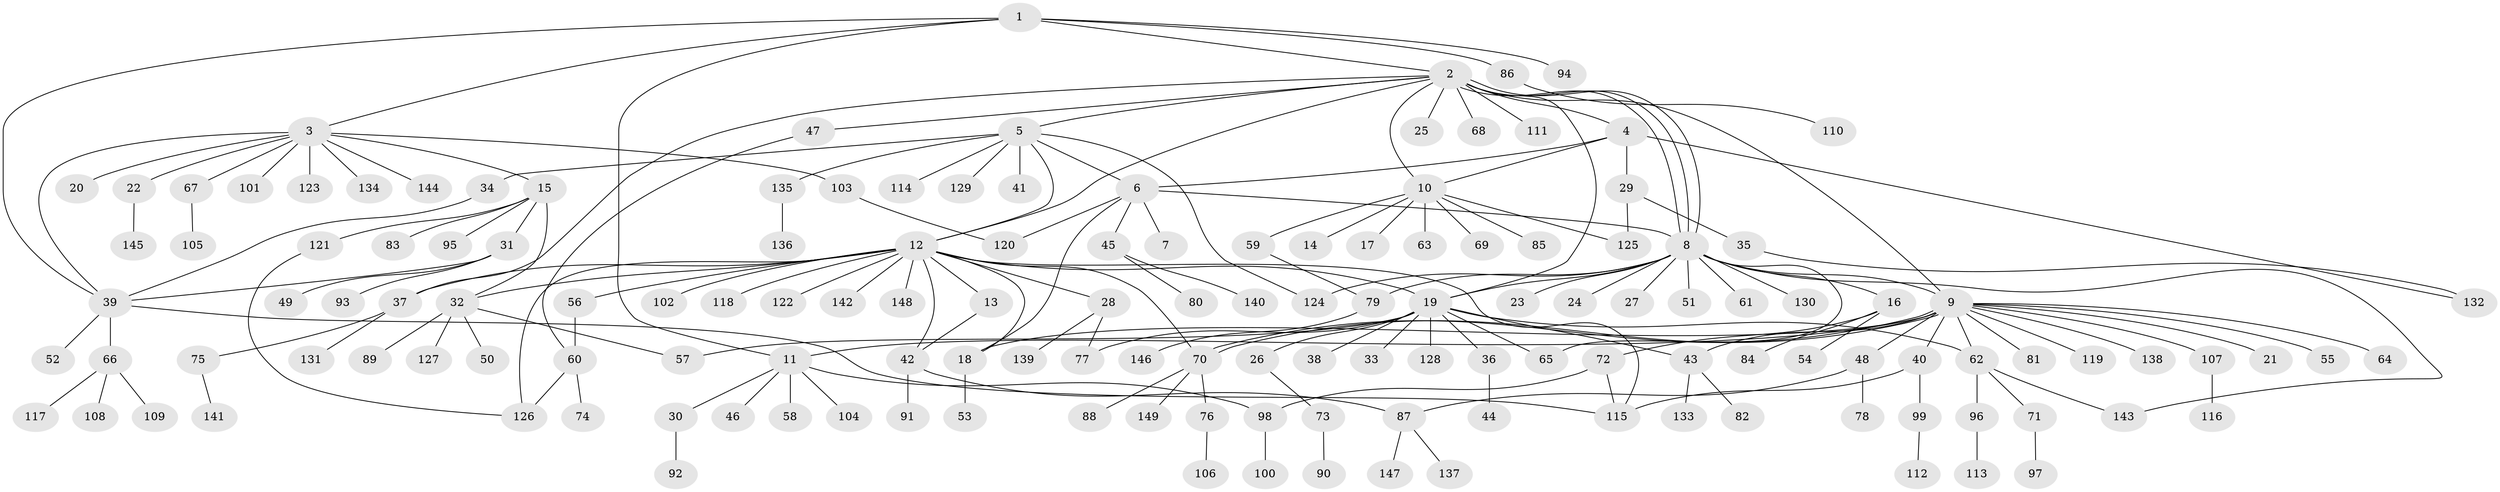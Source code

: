 // coarse degree distribution, {12: 0.01904761904761905, 2: 0.1523809523809524, 1: 0.5619047619047619, 6: 0.01904761904761905, 8: 0.01904761904761905, 3: 0.10476190476190476, 15: 0.009523809523809525, 4: 0.02857142857142857, 14: 0.009523809523809525, 5: 0.047619047619047616, 17: 0.009523809523809525, 10: 0.009523809523809525, 9: 0.009523809523809525}
// Generated by graph-tools (version 1.1) at 2025/36/03/04/25 23:36:48]
// undirected, 149 vertices, 187 edges
graph export_dot {
  node [color=gray90,style=filled];
  1;
  2;
  3;
  4;
  5;
  6;
  7;
  8;
  9;
  10;
  11;
  12;
  13;
  14;
  15;
  16;
  17;
  18;
  19;
  20;
  21;
  22;
  23;
  24;
  25;
  26;
  27;
  28;
  29;
  30;
  31;
  32;
  33;
  34;
  35;
  36;
  37;
  38;
  39;
  40;
  41;
  42;
  43;
  44;
  45;
  46;
  47;
  48;
  49;
  50;
  51;
  52;
  53;
  54;
  55;
  56;
  57;
  58;
  59;
  60;
  61;
  62;
  63;
  64;
  65;
  66;
  67;
  68;
  69;
  70;
  71;
  72;
  73;
  74;
  75;
  76;
  77;
  78;
  79;
  80;
  81;
  82;
  83;
  84;
  85;
  86;
  87;
  88;
  89;
  90;
  91;
  92;
  93;
  94;
  95;
  96;
  97;
  98;
  99;
  100;
  101;
  102;
  103;
  104;
  105;
  106;
  107;
  108;
  109;
  110;
  111;
  112;
  113;
  114;
  115;
  116;
  117;
  118;
  119;
  120;
  121;
  122;
  123;
  124;
  125;
  126;
  127;
  128;
  129;
  130;
  131;
  132;
  133;
  134;
  135;
  136;
  137;
  138;
  139;
  140;
  141;
  142;
  143;
  144;
  145;
  146;
  147;
  148;
  149;
  1 -- 2;
  1 -- 3;
  1 -- 11;
  1 -- 39;
  1 -- 86;
  1 -- 94;
  2 -- 4;
  2 -- 5;
  2 -- 8;
  2 -- 8;
  2 -- 8;
  2 -- 9;
  2 -- 10;
  2 -- 12;
  2 -- 19;
  2 -- 25;
  2 -- 37;
  2 -- 47;
  2 -- 68;
  2 -- 111;
  3 -- 15;
  3 -- 20;
  3 -- 22;
  3 -- 39;
  3 -- 67;
  3 -- 101;
  3 -- 103;
  3 -- 123;
  3 -- 134;
  3 -- 144;
  4 -- 6;
  4 -- 10;
  4 -- 29;
  4 -- 132;
  5 -- 6;
  5 -- 12;
  5 -- 34;
  5 -- 41;
  5 -- 114;
  5 -- 124;
  5 -- 129;
  5 -- 135;
  6 -- 7;
  6 -- 8;
  6 -- 18;
  6 -- 45;
  6 -- 120;
  8 -- 9;
  8 -- 16;
  8 -- 19;
  8 -- 23;
  8 -- 24;
  8 -- 27;
  8 -- 51;
  8 -- 61;
  8 -- 65;
  8 -- 79;
  8 -- 124;
  8 -- 130;
  8 -- 143;
  9 -- 11;
  9 -- 18;
  9 -- 21;
  9 -- 40;
  9 -- 43;
  9 -- 48;
  9 -- 55;
  9 -- 62;
  9 -- 64;
  9 -- 70;
  9 -- 70;
  9 -- 81;
  9 -- 107;
  9 -- 119;
  9 -- 138;
  10 -- 14;
  10 -- 17;
  10 -- 59;
  10 -- 63;
  10 -- 69;
  10 -- 85;
  10 -- 125;
  11 -- 30;
  11 -- 46;
  11 -- 58;
  11 -- 98;
  11 -- 104;
  12 -- 13;
  12 -- 18;
  12 -- 19;
  12 -- 28;
  12 -- 32;
  12 -- 37;
  12 -- 42;
  12 -- 56;
  12 -- 70;
  12 -- 102;
  12 -- 115;
  12 -- 118;
  12 -- 122;
  12 -- 126;
  12 -- 142;
  12 -- 148;
  13 -- 42;
  15 -- 31;
  15 -- 32;
  15 -- 83;
  15 -- 95;
  15 -- 121;
  16 -- 54;
  16 -- 72;
  16 -- 84;
  18 -- 53;
  19 -- 26;
  19 -- 33;
  19 -- 36;
  19 -- 38;
  19 -- 43;
  19 -- 57;
  19 -- 62;
  19 -- 65;
  19 -- 77;
  19 -- 128;
  22 -- 145;
  26 -- 73;
  28 -- 77;
  28 -- 139;
  29 -- 35;
  29 -- 125;
  30 -- 92;
  31 -- 39;
  31 -- 49;
  31 -- 93;
  32 -- 50;
  32 -- 57;
  32 -- 89;
  32 -- 127;
  34 -- 39;
  35 -- 132;
  36 -- 44;
  37 -- 75;
  37 -- 131;
  39 -- 52;
  39 -- 66;
  39 -- 115;
  40 -- 99;
  40 -- 115;
  42 -- 87;
  42 -- 91;
  43 -- 82;
  43 -- 133;
  45 -- 80;
  45 -- 140;
  47 -- 60;
  48 -- 78;
  48 -- 87;
  56 -- 60;
  59 -- 79;
  60 -- 74;
  60 -- 126;
  62 -- 71;
  62 -- 96;
  62 -- 143;
  66 -- 108;
  66 -- 109;
  66 -- 117;
  67 -- 105;
  70 -- 76;
  70 -- 88;
  70 -- 149;
  71 -- 97;
  72 -- 98;
  72 -- 115;
  73 -- 90;
  75 -- 141;
  76 -- 106;
  79 -- 146;
  86 -- 110;
  87 -- 137;
  87 -- 147;
  96 -- 113;
  98 -- 100;
  99 -- 112;
  103 -- 120;
  107 -- 116;
  121 -- 126;
  135 -- 136;
}
